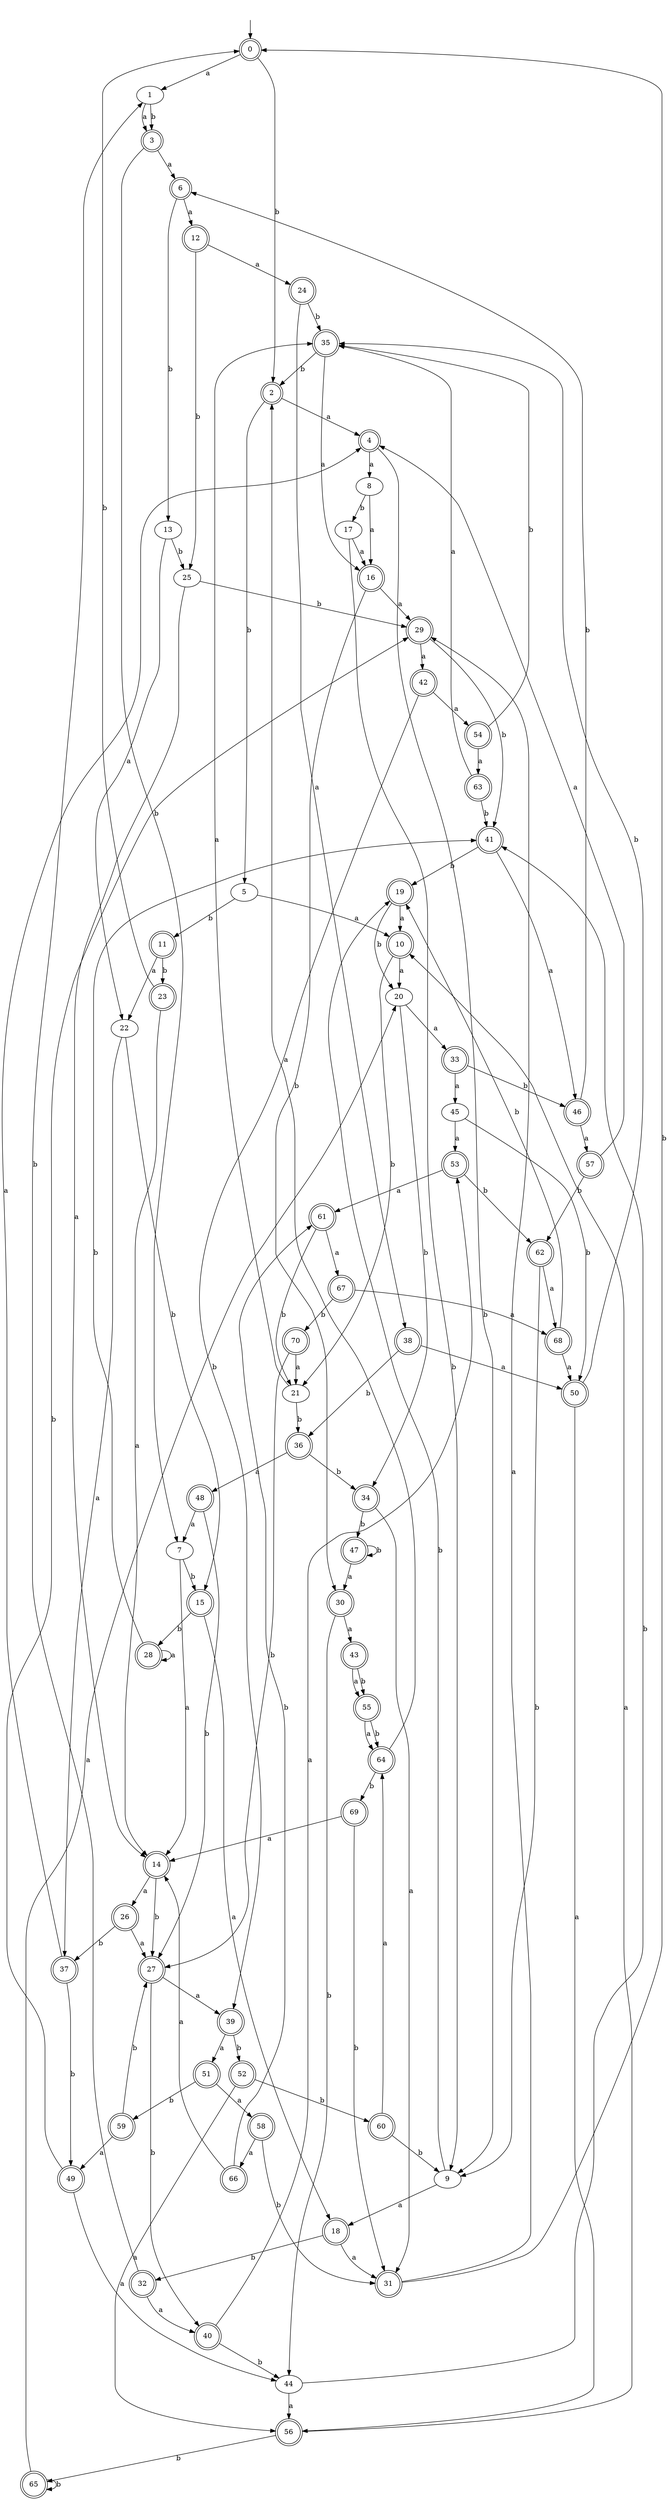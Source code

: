 digraph RandomDFA {
  __start0 [label="", shape=none];
  __start0 -> 0 [label=""];
  0 [shape=circle] [shape=doublecircle]
  0 -> 1 [label="a"]
  0 -> 2 [label="b"]
  1
  1 -> 3 [label="a"]
  1 -> 3 [label="b"]
  2 [shape=doublecircle]
  2 -> 4 [label="a"]
  2 -> 5 [label="b"]
  3 [shape=doublecircle]
  3 -> 6 [label="a"]
  3 -> 7 [label="b"]
  4 [shape=doublecircle]
  4 -> 8 [label="a"]
  4 -> 9 [label="b"]
  5
  5 -> 10 [label="a"]
  5 -> 11 [label="b"]
  6 [shape=doublecircle]
  6 -> 12 [label="a"]
  6 -> 13 [label="b"]
  7
  7 -> 14 [label="a"]
  7 -> 15 [label="b"]
  8
  8 -> 16 [label="a"]
  8 -> 17 [label="b"]
  9
  9 -> 18 [label="a"]
  9 -> 19 [label="b"]
  10 [shape=doublecircle]
  10 -> 20 [label="a"]
  10 -> 21 [label="b"]
  11 [shape=doublecircle]
  11 -> 22 [label="a"]
  11 -> 23 [label="b"]
  12 [shape=doublecircle]
  12 -> 24 [label="a"]
  12 -> 25 [label="b"]
  13
  13 -> 22 [label="a"]
  13 -> 25 [label="b"]
  14 [shape=doublecircle]
  14 -> 26 [label="a"]
  14 -> 27 [label="b"]
  15 [shape=doublecircle]
  15 -> 18 [label="a"]
  15 -> 28 [label="b"]
  16 [shape=doublecircle]
  16 -> 29 [label="a"]
  16 -> 30 [label="b"]
  17
  17 -> 16 [label="a"]
  17 -> 9 [label="b"]
  18 [shape=doublecircle]
  18 -> 31 [label="a"]
  18 -> 32 [label="b"]
  19 [shape=doublecircle]
  19 -> 10 [label="a"]
  19 -> 20 [label="b"]
  20
  20 -> 33 [label="a"]
  20 -> 34 [label="b"]
  21
  21 -> 35 [label="a"]
  21 -> 36 [label="b"]
  22
  22 -> 37 [label="a"]
  22 -> 15 [label="b"]
  23 [shape=doublecircle]
  23 -> 14 [label="a"]
  23 -> 0 [label="b"]
  24 [shape=doublecircle]
  24 -> 38 [label="a"]
  24 -> 35 [label="b"]
  25
  25 -> 14 [label="a"]
  25 -> 29 [label="b"]
  26 [shape=doublecircle]
  26 -> 27 [label="a"]
  26 -> 37 [label="b"]
  27 [shape=doublecircle]
  27 -> 39 [label="a"]
  27 -> 40 [label="b"]
  28 [shape=doublecircle]
  28 -> 28 [label="a"]
  28 -> 41 [label="b"]
  29 [shape=doublecircle]
  29 -> 42 [label="a"]
  29 -> 41 [label="b"]
  30 [shape=doublecircle]
  30 -> 43 [label="a"]
  30 -> 44 [label="b"]
  31 [shape=doublecircle]
  31 -> 29 [label="a"]
  31 -> 0 [label="b"]
  32 [shape=doublecircle]
  32 -> 40 [label="a"]
  32 -> 1 [label="b"]
  33 [shape=doublecircle]
  33 -> 45 [label="a"]
  33 -> 46 [label="b"]
  34 [shape=doublecircle]
  34 -> 31 [label="a"]
  34 -> 47 [label="b"]
  35 [shape=doublecircle]
  35 -> 16 [label="a"]
  35 -> 2 [label="b"]
  36 [shape=doublecircle]
  36 -> 48 [label="a"]
  36 -> 34 [label="b"]
  37 [shape=doublecircle]
  37 -> 4 [label="a"]
  37 -> 49 [label="b"]
  38 [shape=doublecircle]
  38 -> 50 [label="a"]
  38 -> 36 [label="b"]
  39 [shape=doublecircle]
  39 -> 51 [label="a"]
  39 -> 52 [label="b"]
  40 [shape=doublecircle]
  40 -> 53 [label="a"]
  40 -> 44 [label="b"]
  41 [shape=doublecircle]
  41 -> 46 [label="a"]
  41 -> 19 [label="b"]
  42 [shape=doublecircle]
  42 -> 54 [label="a"]
  42 -> 39 [label="b"]
  43 [shape=doublecircle]
  43 -> 55 [label="a"]
  43 -> 55 [label="b"]
  44
  44 -> 56 [label="a"]
  44 -> 41 [label="b"]
  45
  45 -> 53 [label="a"]
  45 -> 50 [label="b"]
  46 [shape=doublecircle]
  46 -> 57 [label="a"]
  46 -> 6 [label="b"]
  47 [shape=doublecircle]
  47 -> 30 [label="a"]
  47 -> 47 [label="b"]
  48 [shape=doublecircle]
  48 -> 7 [label="a"]
  48 -> 27 [label="b"]
  49 [shape=doublecircle]
  49 -> 44 [label="a"]
  49 -> 29 [label="b"]
  50 [shape=doublecircle]
  50 -> 56 [label="a"]
  50 -> 35 [label="b"]
  51 [shape=doublecircle]
  51 -> 58 [label="a"]
  51 -> 59 [label="b"]
  52 [shape=doublecircle]
  52 -> 56 [label="a"]
  52 -> 60 [label="b"]
  53 [shape=doublecircle]
  53 -> 61 [label="a"]
  53 -> 62 [label="b"]
  54 [shape=doublecircle]
  54 -> 63 [label="a"]
  54 -> 35 [label="b"]
  55 [shape=doublecircle]
  55 -> 64 [label="a"]
  55 -> 64 [label="b"]
  56 [shape=doublecircle]
  56 -> 10 [label="a"]
  56 -> 65 [label="b"]
  57 [shape=doublecircle]
  57 -> 4 [label="a"]
  57 -> 62 [label="b"]
  58 [shape=doublecircle]
  58 -> 66 [label="a"]
  58 -> 31 [label="b"]
  59 [shape=doublecircle]
  59 -> 49 [label="a"]
  59 -> 27 [label="b"]
  60 [shape=doublecircle]
  60 -> 64 [label="a"]
  60 -> 9 [label="b"]
  61 [shape=doublecircle]
  61 -> 67 [label="a"]
  61 -> 21 [label="b"]
  62 [shape=doublecircle]
  62 -> 68 [label="a"]
  62 -> 9 [label="b"]
  63 [shape=doublecircle]
  63 -> 35 [label="a"]
  63 -> 41 [label="b"]
  64 [shape=doublecircle]
  64 -> 2 [label="a"]
  64 -> 69 [label="b"]
  65 [shape=doublecircle]
  65 -> 20 [label="a"]
  65 -> 65 [label="b"]
  66 [shape=doublecircle]
  66 -> 14 [label="a"]
  66 -> 61 [label="b"]
  67 [shape=doublecircle]
  67 -> 68 [label="a"]
  67 -> 70 [label="b"]
  68 [shape=doublecircle]
  68 -> 50 [label="a"]
  68 -> 19 [label="b"]
  69 [shape=doublecircle]
  69 -> 14 [label="a"]
  69 -> 31 [label="b"]
  70 [shape=doublecircle]
  70 -> 21 [label="a"]
  70 -> 27 [label="b"]
}
